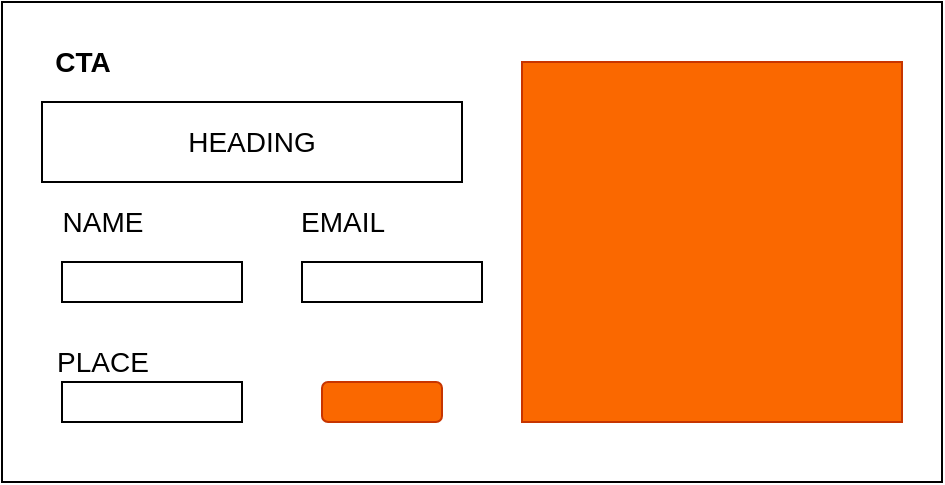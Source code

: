 <mxfile>
    <diagram id="2x65tbe6tayuAgYZsxsd" name="Page-1">
        <mxGraphModel dx="564" dy="280" grid="1" gridSize="10" guides="1" tooltips="1" connect="1" arrows="1" fold="1" page="1" pageScale="1" pageWidth="850" pageHeight="1100" math="0" shadow="0">
            <root>
                <mxCell id="0"/>
                <mxCell id="1" parent="0"/>
                <mxCell id="2" value="" style="whiteSpace=wrap;html=1;" vertex="1" parent="1">
                    <mxGeometry x="60" y="40" width="470" height="240" as="geometry"/>
                </mxCell>
                <mxCell id="3" value="" style="whiteSpace=wrap;html=1;fillColor=#fa6800;fontColor=#000000;strokeColor=#C73500;" vertex="1" parent="1">
                    <mxGeometry x="320" y="70" width="190" height="180" as="geometry"/>
                </mxCell>
                <mxCell id="4" value="&lt;font style=&quot;font-size: 14px&quot;&gt;&lt;b&gt;CTA&lt;/b&gt;&lt;/font&gt;" style="text;html=1;resizable=0;autosize=1;align=center;verticalAlign=middle;points=[];fillColor=none;strokeColor=none;rounded=0;" vertex="1" parent="1">
                    <mxGeometry x="80" y="60" width="40" height="20" as="geometry"/>
                </mxCell>
                <mxCell id="5" value="HEADING" style="whiteSpace=wrap;html=1;fontSize=14;" vertex="1" parent="1">
                    <mxGeometry x="80" y="90" width="210" height="40" as="geometry"/>
                </mxCell>
                <mxCell id="6" value="NAME" style="text;html=1;resizable=0;autosize=1;align=center;verticalAlign=middle;points=[];fillColor=none;strokeColor=none;rounded=0;fontSize=14;" vertex="1" parent="1">
                    <mxGeometry x="80" y="140" width="60" height="20" as="geometry"/>
                </mxCell>
                <mxCell id="7" value="EMAIL" style="text;html=1;resizable=0;autosize=1;align=center;verticalAlign=middle;points=[];fillColor=none;strokeColor=none;rounded=0;fontSize=14;" vertex="1" parent="1">
                    <mxGeometry x="200" y="140" width="60" height="20" as="geometry"/>
                </mxCell>
                <mxCell id="8" value="PLACE" style="text;html=1;resizable=0;autosize=1;align=center;verticalAlign=middle;points=[];fillColor=none;strokeColor=none;rounded=0;fontSize=14;" vertex="1" parent="1">
                    <mxGeometry x="80" y="210" width="60" height="20" as="geometry"/>
                </mxCell>
                <mxCell id="9" value="" style="whiteSpace=wrap;html=1;fontSize=14;" vertex="1" parent="1">
                    <mxGeometry x="90" y="170" width="90" height="20" as="geometry"/>
                </mxCell>
                <mxCell id="10" value="" style="whiteSpace=wrap;html=1;fontSize=14;" vertex="1" parent="1">
                    <mxGeometry x="210" y="170" width="90" height="20" as="geometry"/>
                </mxCell>
                <mxCell id="11" value="" style="whiteSpace=wrap;html=1;fontSize=14;" vertex="1" parent="1">
                    <mxGeometry x="90" y="230" width="90" height="20" as="geometry"/>
                </mxCell>
                <mxCell id="12" value="" style="rounded=1;whiteSpace=wrap;html=1;fontSize=14;fillColor=#fa6800;fontColor=#000000;strokeColor=#C73500;" vertex="1" parent="1">
                    <mxGeometry x="220" y="230" width="60" height="20" as="geometry"/>
                </mxCell>
            </root>
        </mxGraphModel>
    </diagram>
</mxfile>